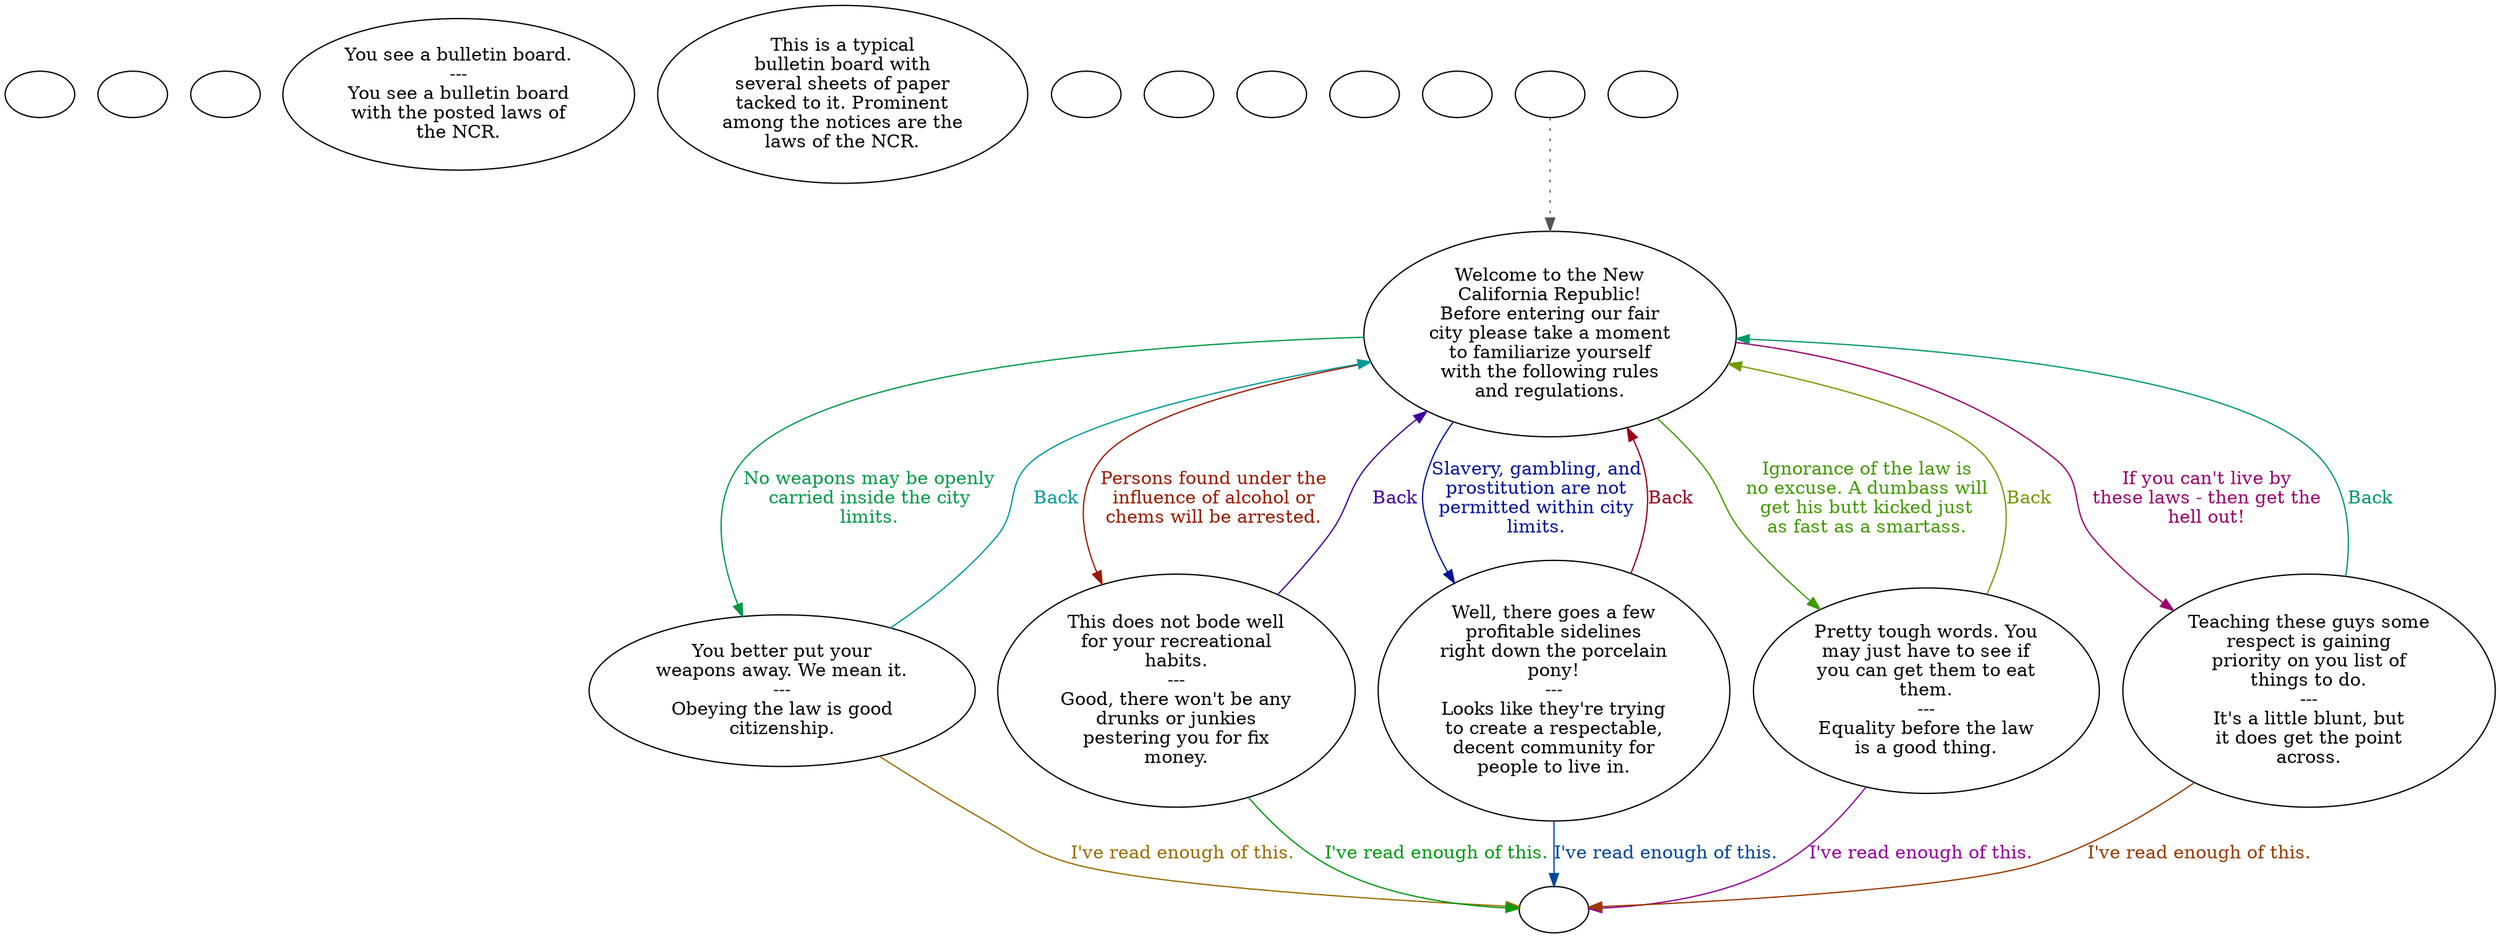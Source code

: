 digraph sssign {
  "checkPartyMembersNearDoor" [style=filled       fillcolor="#FFFFFF"       color="#000000"]
  "checkPartyMembersNearDoor" [label=""]
  "start" [style=filled       fillcolor="#FFFFFF"       color="#000000"]
  "start" [label=""]
  "use_p_proc" [style=filled       fillcolor="#FFFFFF"       color="#000000"]
  "use_p_proc" [label=""]
  "look_at_p_proc" [style=filled       fillcolor="#FFFFFF"       color="#000000"]
  "look_at_p_proc" [label="You see a bulletin board.\n---\nYou see a bulletin board\nwith the posted laws of\nthe NCR."]
  "description_p_proc" [style=filled       fillcolor="#FFFFFF"       color="#000000"]
  "description_p_proc" [label="This is a typical\nbulletin board with\nseveral sheets of paper\ntacked to it. Prominent\namong the notices are the\nlaws of the NCR."]
  "use_skill_on_p_proc" [style=filled       fillcolor="#FFFFFF"       color="#000000"]
  "use_skill_on_p_proc" [label=""]
  "use_obj_on_p_proc" [style=filled       fillcolor="#FFFFFF"       color="#000000"]
  "use_obj_on_p_proc" [label=""]
  "damage_p_proc" [style=filled       fillcolor="#FFFFFF"       color="#000000"]
  "damage_p_proc" [label=""]
  "map_enter_p_proc" [style=filled       fillcolor="#FFFFFF"       color="#000000"]
  "map_enter_p_proc" [label=""]
  "map_update_p_proc" [style=filled       fillcolor="#FFFFFF"       color="#000000"]
  "map_update_p_proc" [label=""]
  "talk_p_proc" [style=filled       fillcolor="#FFFFFF"       color="#000000"]
  "talk_p_proc" -> "Node001" [style=dotted color="#555555"]
  "talk_p_proc" [label=""]
  "Node001" [style=filled       fillcolor="#FFFFFF"       color="#000000"]
  "Node001" [label="Welcome to the New\nCalifornia Republic!\nBefore entering our fair\ncity please take a moment\nto familiarize yourself\nwith the following rules\nand regulations."]
  "Node001" -> "Node002" [label="No weapons may be openly\ncarried inside the city\nlimits." color="#009946" fontcolor="#009946"]
  "Node001" -> "Node003" [label="Persons found under the\ninfluence of alcohol or\nchems will be arrested." color="#991A00" fontcolor="#991A00"]
  "Node001" -> "Node004" [label="Slavery, gambling, and\nprostitution are not\npermitted within city\nlimits." color="#001399" fontcolor="#001399"]
  "Node001" -> "Node005" [label="Ignorance of the law is\nno excuse. A dumbass will\nget his butt kicked just\nas fast as a smartass." color="#409900" fontcolor="#409900"]
  "Node001" -> "Node006" [label="If you can't live by\nthese laws - then get the\nhell out!" color="#99006C" fontcolor="#99006C"]
  "Node002" [style=filled       fillcolor="#FFFFFF"       color="#000000"]
  "Node002" [label="You better put your\nweapons away. We mean it.\n---\nObeying the law is good\ncitizenship."]
  "Node002" -> "Node001" [label="Back" color="#009999" fontcolor="#009999"]
  "Node002" -> "Node999" [label="I've read enough of this." color="#996C00" fontcolor="#996C00"]
  "Node003" [style=filled       fillcolor="#FFFFFF"       color="#000000"]
  "Node003" [label="This does not bode well\nfor your recreational\nhabits.\n---\nGood, there won't be any\ndrunks or junkies\npestering you for fix\nmoney."]
  "Node003" -> "Node001" [label="Back" color="#400099" fontcolor="#400099"]
  "Node003" -> "Node999" [label="I've read enough of this." color="#009913" fontcolor="#009913"]
  "Node004" [style=filled       fillcolor="#FFFFFF"       color="#000000"]
  "Node004" [label="Well, there goes a few\nprofitable sidelines\nright down the porcelain\npony!\n---\nLooks like they're trying\nto create a respectable,\ndecent community for\npeople to live in."]
  "Node004" -> "Node001" [label="Back" color="#990019" fontcolor="#990019"]
  "Node004" -> "Node999" [label="I've read enough of this." color="#004699" fontcolor="#004699"]
  "Node005" [style=filled       fillcolor="#FFFFFF"       color="#000000"]
  "Node005" [label="Pretty tough words. You\nmay just have to see if\nyou can get them to eat\nthem.\n---\nEquality before the law\nis a good thing."]
  "Node005" -> "Node001" [label="Back" color="#739900" fontcolor="#739900"]
  "Node005" -> "Node999" [label="I've read enough of this." color="#930099" fontcolor="#930099"]
  "Node006" [style=filled       fillcolor="#FFFFFF"       color="#000000"]
  "Node006" [label="Teaching these guys some\nrespect is gaining\npriority on you list of\nthings to do.\n---\nIt's a little blunt, but\nit does get the point\nacross."]
  "Node006" -> "Node001" [label="Back" color="#009966" fontcolor="#009966"]
  "Node006" -> "Node999" [label="I've read enough of this." color="#993900" fontcolor="#993900"]
  "timed_event_p_proc" [style=filled       fillcolor="#FFFFFF"       color="#000000"]
  "timed_event_p_proc" [label=""]
  "Node999" [style=filled       fillcolor="#FFFFFF"       color="#000000"]
  "Node999" [label=""]
}